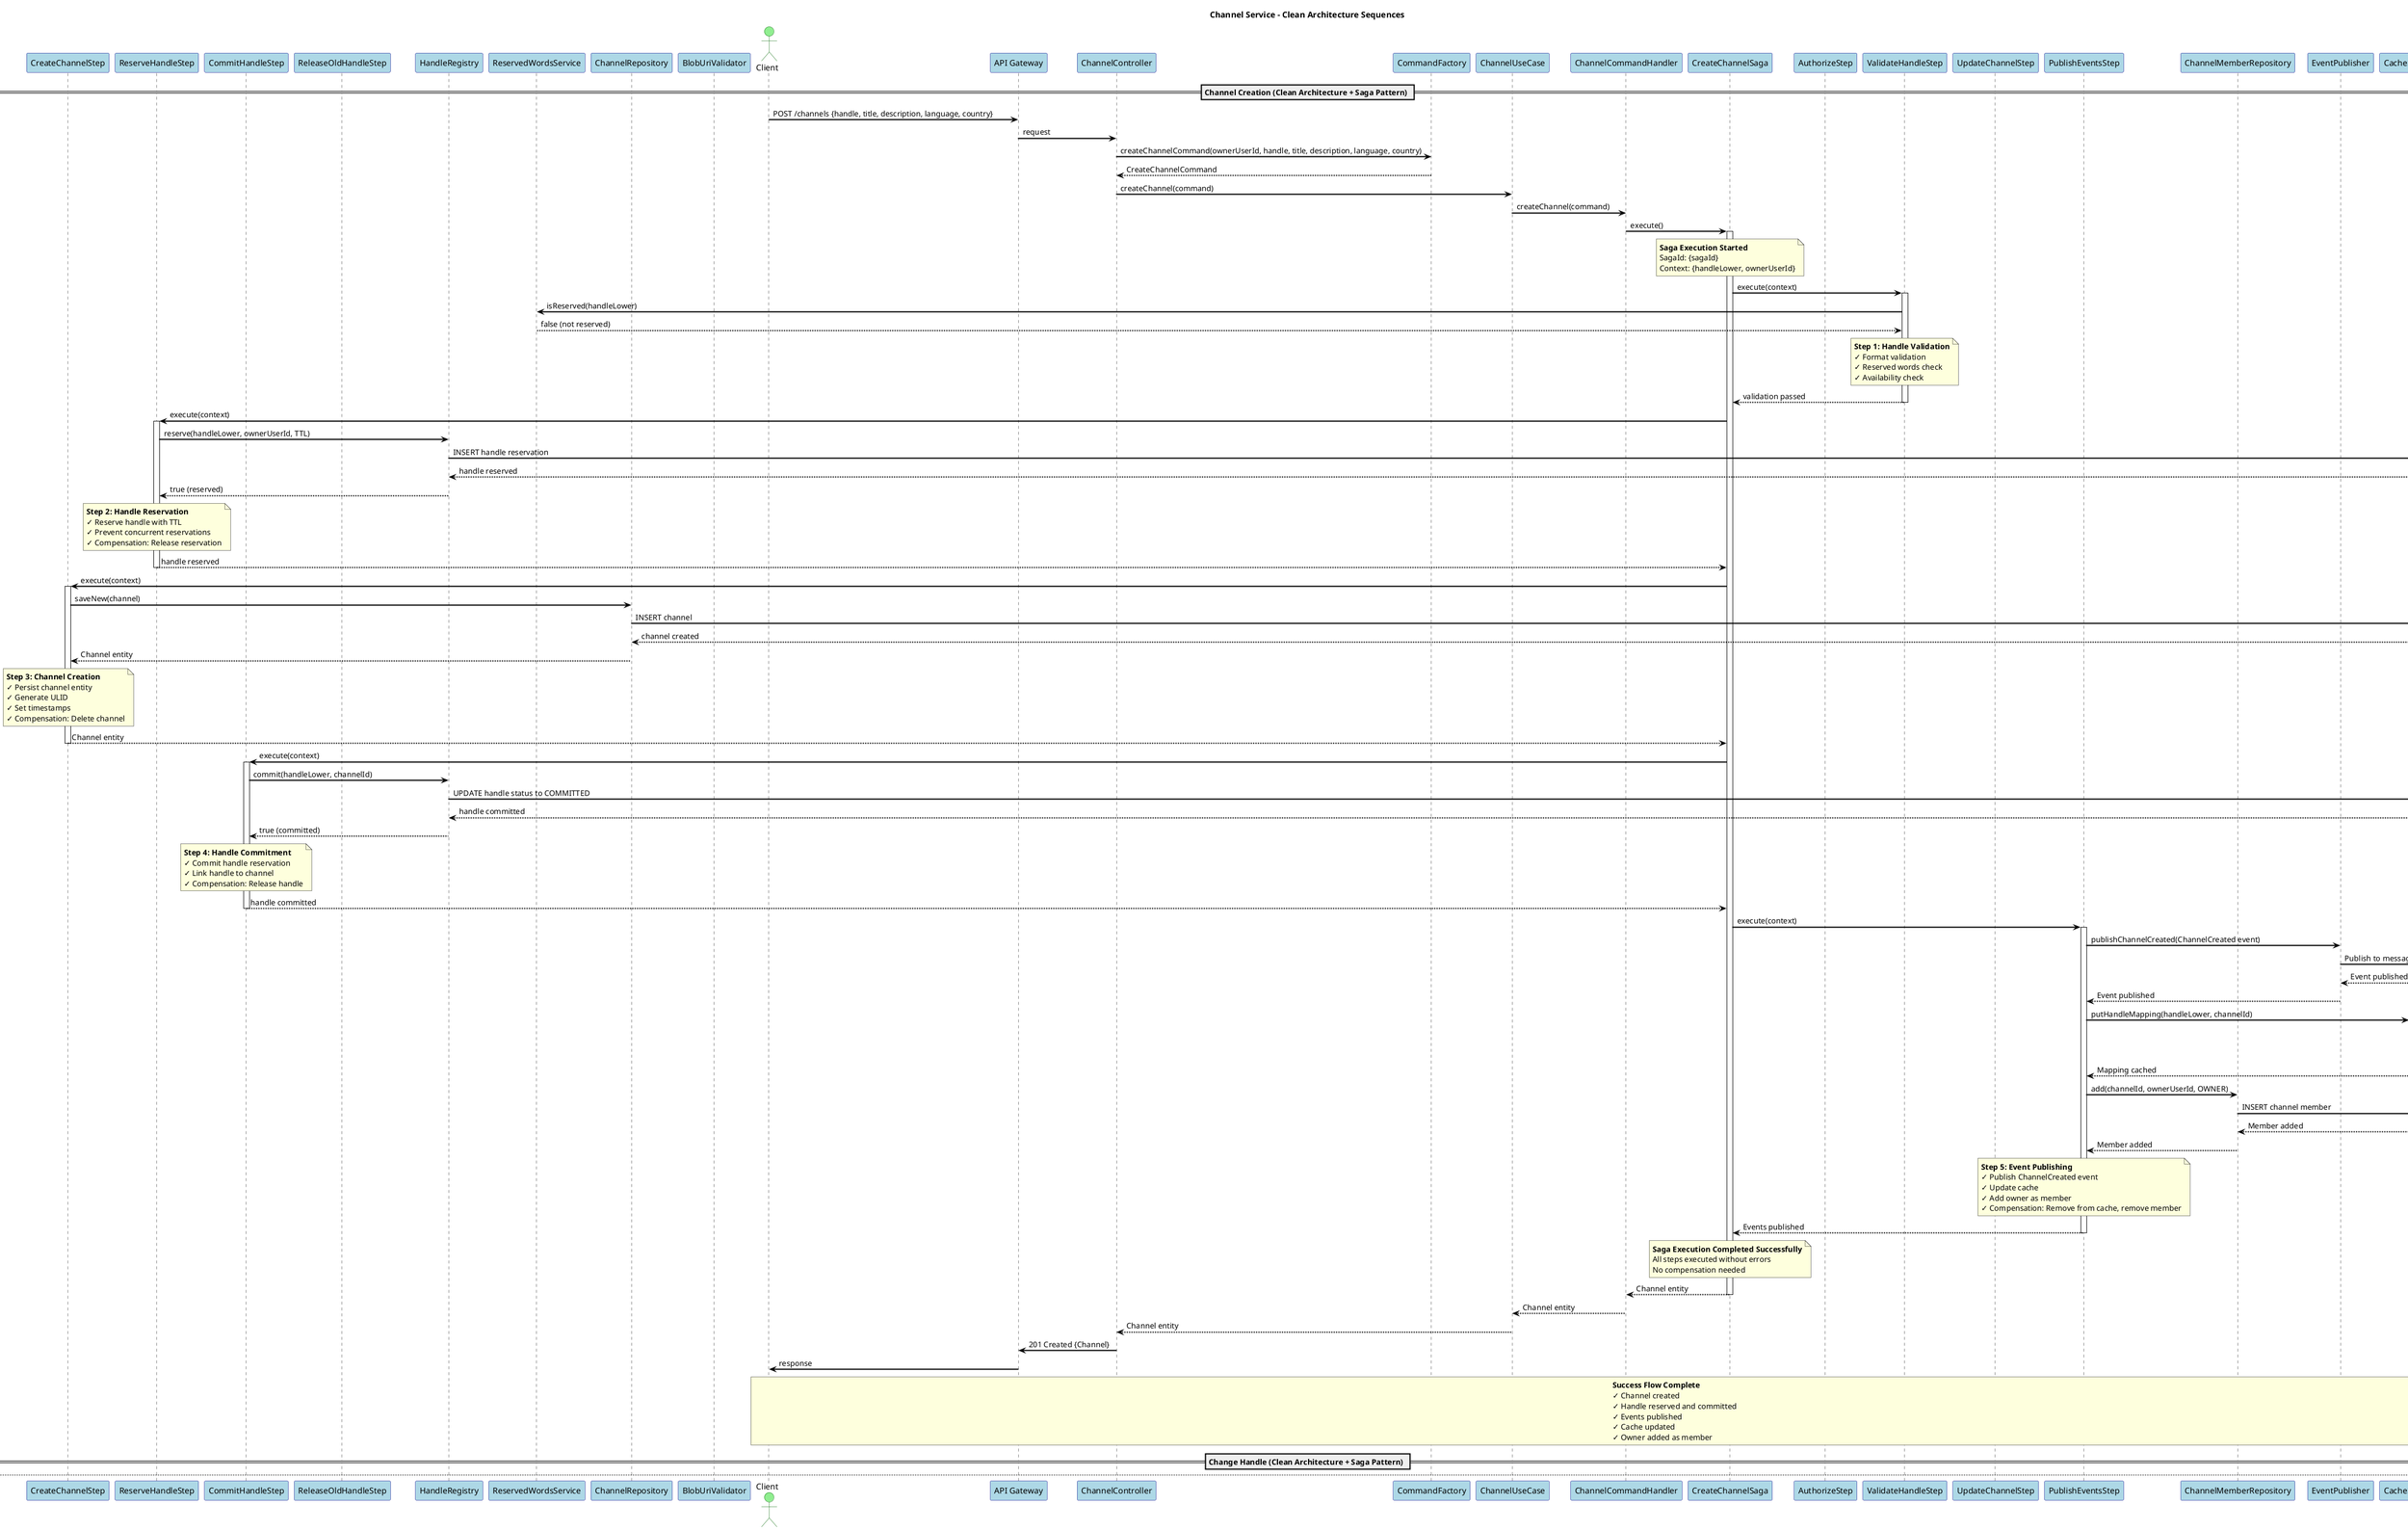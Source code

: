 @startuml
title Channel Service - Clean Architecture Sequences

skinparam shadowing false
skinparam fontName "Helvetica"
skinparam titleFontName "Helvetica"
skinparam legendFontName "Helvetica"
skinparam noteFontName "Helvetica"
skinparam backgroundColor white
skinparam participantBackgroundColor lightblue
skinparam participantBorderColor darkblue
skinparam actorBackgroundColor lightgreen
skinparam actorBorderColor darkgreen
skinparam arrowColor black
skinparam arrowThickness 2
skinparam sequenceArrowThickness 2
skinparam sequenceMessageAlignment left
skinparam sequenceReferenceBackgroundColor lightyellow
skinparam sequenceReferenceBorderColor black

== Channel Creation (Clean Architecture + Saga Pattern) ==
actor Client
participant "API Gateway" as APIGW
participant "ChannelController" as Controller
participant "CommandFactory" as Factory
participant "ChannelUseCase" as UseCase
participant "ChannelCommandHandler" as Handler
participant "CreateChannelSaga" as Saga
participant "ValidateHandleStep" as ValidateStep
participant "ReserveHandleStep" as ReserveStep
participant "CreateChannelStep" as CreateStep
participant "CommitHandleStep" as CommitStep
participant "PublishEventsStep" as PublishStep
participant "ChannelRepository" as ChannelRepo
participant "HandleRegistry" as HandleRepo
participant "ChannelMemberRepository" as MemberRepo
participant "EventPublisher" as EventPub
participant "CacheService" as Cache
participant "ReservedWordsService" as Reserved
database "PostgreSQL" as DB
participant "Redis Cache" as Redis
participant "Service Bus" as Messaging

Client -> APIGW: POST /channels {handle, title, description, language, country}
APIGW -> Controller: request
Controller -> Factory: createChannelCommand(ownerUserId, handle, title, description, language, country)
Factory --> Controller: CreateChannelCommand
Controller -> UseCase: createChannel(command)
UseCase -> Handler: createChannel(command)
Handler -> Saga: execute()
activate Saga

note over Saga: **Saga Execution Started**\nSagaId: {sagaId}\nContext: {handleLower, ownerUserId}

Saga -> ValidateStep: execute(context)
activate ValidateStep
ValidateStep -> Reserved: isReserved(handleLower)
Reserved --> ValidateStep: false (not reserved)
note over ValidateStep: **Step 1: Handle Validation**\n✓ Format validation\n✓ Reserved words check\n✓ Availability check
ValidateStep --> Saga: validation passed
deactivate ValidateStep

Saga -> ReserveStep: execute(context)
activate ReserveStep
ReserveStep -> HandleRepo: reserve(handleLower, ownerUserId, TTL)
HandleRepo -> DB: INSERT handle reservation
DB --> HandleRepo: handle reserved
HandleRepo --> ReserveStep: true (reserved)
note over ReserveStep: **Step 2: Handle Reservation**\n✓ Reserve handle with TTL\n✓ Prevent concurrent reservations\n✓ Compensation: Release reservation
ReserveStep --> Saga: handle reserved
deactivate ReserveStep

Saga -> CreateStep: execute(context)
activate CreateStep
CreateStep -> ChannelRepo: saveNew(channel)
ChannelRepo -> DB: INSERT channel
DB --> ChannelRepo: channel created
ChannelRepo --> CreateStep: Channel entity
note over CreateStep: **Step 3: Channel Creation**\n✓ Persist channel entity\n✓ Generate ULID\n✓ Set timestamps\n✓ Compensation: Delete channel
CreateStep --> Saga: Channel entity
deactivate CreateStep

Saga -> CommitStep: execute(context)
activate CommitStep
CommitStep -> HandleRepo: commit(handleLower, channelId)
HandleRepo -> DB: UPDATE handle status to COMMITTED
DB --> HandleRepo: handle committed
HandleRepo --> CommitStep: true (committed)
note over CommitStep: **Step 4: Handle Commitment**\n✓ Commit handle reservation\n✓ Link handle to channel\n✓ Compensation: Release handle
CommitStep --> Saga: handle committed
deactivate CommitStep

Saga -> PublishStep: execute(context)
activate PublishStep
PublishStep -> EventPub: publishChannelCreated(ChannelCreated event)
EventPub -> Messaging: Publish to message queue
Messaging --> EventPub: Event published
EventPub --> PublishStep: Event published

PublishStep -> Cache: putHandleMapping(handleLower, channelId)
Cache -> Redis: SET handle mapping
Redis --> Cache: Mapping cached
Cache --> PublishStep: Mapping cached

PublishStep -> MemberRepo: add(channelId, ownerUserId, OWNER)
MemberRepo -> DB: INSERT channel member
DB --> MemberRepo: Member added
MemberRepo --> PublishStep: Member added
note over PublishStep: **Step 5: Event Publishing**\n✓ Publish ChannelCreated event\n✓ Update cache\n✓ Add owner as member\n✓ Compensation: Remove from cache, remove member
PublishStep --> Saga: Events published
deactivate PublishStep

note over Saga: **Saga Execution Completed Successfully**\nAll steps executed without errors\nNo compensation needed
Saga --> Handler: Channel entity
deactivate Saga

Handler --> UseCase: Channel entity
UseCase --> Controller: Channel entity
Controller -> APIGW: 201 Created {Channel}
APIGW -> Client: response

note over Client, Messaging: **Success Flow Complete**\n✓ Channel created\n✓ Handle reserved and committed\n✓ Events published\n✓ Cache updated\n✓ Owner added as member

== Change Handle (Clean Architecture + Saga Pattern) ==
newpage
actor Client
participant "API Gateway" as APIGW
participant "ChannelController" as Controller
participant "CommandFactory" as Factory
participant "ChannelUseCase" as UseCase
participant "ChannelCommandHandler" as Handler
participant "ChangeHandleSaga" as Saga
participant "ValidateNewHandleStep" as ValidateStep
participant "ReserveNewHandleStep" as ReserveStep
participant "UpdateChannelStep" as UpdateStep
participant "CommitNewHandleStep" as CommitStep
participant "ReleaseOldHandleStep" as ReleaseStep
participant "PublishEventsStep" as PublishStep
participant "ChannelRepository" as ChannelRepo
participant "HandleRegistry" as HandleRepo
participant "EventPublisher" as EventPub
participant "CacheService" as Cache
participant "ReservedWordsService" as Reserved
database "PostgreSQL" as DB
participant "Redis Cache" as Redis
participant "Service Bus" as Messaging

Client -> APIGW: POST /channels/{id}/handle {newHandle}
APIGW -> Controller: request (If-Match ETag)
Controller -> Factory: changeHandleCommand(id, actorUserId, newHandle, etag, lastChangedAt)
Factory --> Controller: ChangeHandleCommand
Controller -> UseCase: changeHandle(command)
UseCase -> Handler: changeHandle(command)
Handler -> Saga: execute()
activate Saga

note over Saga: **Change Handle Saga Started**\nSagaId: {sagaId}\nContext: {channelId, actorUserId, newHandle, oldHandle, etag}

Saga -> ValidateStep: execute(context)
activate ValidateStep
ValidateStep -> Reserved: isReserved(newHandleLower)
Reserved --> ValidateStep: false (not reserved)
ValidateStep -> ChannelRepo: findById(channelId)
ChannelRepo -> DB: SELECT channel
DB --> ChannelRepo: Channel entity
ChannelRepo --> ValidateStep: Channel entity
note over ValidateStep: **Step 1: Validate New Handle**\n✓ Format validation\n✓ Reserved words check\n✓ Availability check\n✓ Authorization check
ValidateStep --> Saga: validation passed
deactivate ValidateStep

Saga -> ReserveStep: execute(context)
activate ReserveStep
ReserveStep -> HandleRepo: reserve(newHandleLower, actorUserId, TTL)
HandleRepo -> DB: INSERT handle reservation
DB --> HandleRepo: handle reserved
HandleRepo --> ReserveStep: true (reserved)
note over ReserveStep: **Step 2: Reserve New Handle**\n✓ Reserve new handle with TTL\n✓ Compensation: Release new handle
ReserveStep --> Saga: new handle reserved
deactivate ReserveStep

Saga -> UpdateStep: execute(context)
activate UpdateStep
UpdateStep -> ChannelRepo: updateHandle(channelId, oldHandleLower, newHandleLower, etag, newVersion, now)
ChannelRepo -> DB: UPDATE channel handle
DB --> ChannelRepo: channel updated
ChannelRepo --> UpdateStep: Updated Channel
note over UpdateStep: **Step 3: Update Channel**\n✓ Update channel handle\n✓ Increment version\n✓ Compensation: Revert handle
UpdateStep --> Saga: channel updated
deactivate UpdateStep

Saga -> CommitStep: execute(context)
activate CommitStep
CommitStep -> HandleRepo: commit(newHandleLower, channelId)
HandleRepo -> DB: UPDATE handle status to COMMITTED
DB --> HandleRepo: handle committed
HandleRepo --> CommitStep: true (committed)
note over CommitStep: **Step 4: Commit New Handle**\n✓ Commit new handle reservation\n✓ Compensation: Release new handle
CommitStep --> Saga: new handle committed
deactivate CommitStep

Saga -> ReleaseStep: execute(context)
activate ReleaseStep
ReleaseStep -> HandleRepo: release(oldHandleLower)
HandleRepo -> DB: DELETE old handle
DB --> HandleRepo: old handle released
HandleRepo --> ReleaseStep: true (released)
note over ReleaseStep: **Step 5: Release Old Handle**\n✓ Release old handle\n✓ Compensation: Re-reserve old handle
ReleaseStep --> Saga: old handle released
deactivate ReleaseStep

Saga -> PublishStep: execute(context)
activate PublishStep
PublishStep -> EventPub: publishChannelHandleChanged(ChannelHandleChanged event)
EventPub -> Messaging: Publish to message queue
Messaging --> EventPub: Event published
EventPub --> PublishStep: Event published

PublishStep -> Cache: invalidateHandleMapping(oldHandleLower)
Cache -> Redis: DELETE old handle mapping
Redis --> Cache: Old mapping invalidated
Cache --> PublishStep: Old mapping invalidated

PublishStep -> Cache: putHandleMapping(newHandleLower, channelId)
Cache -> Redis: SET new handle mapping
Redis --> Cache: New mapping cached
Cache --> PublishStep: New mapping cached
note over PublishStep: **Step 6: Publish Events**\n✓ Publish ChannelHandleChanged event\n✓ Invalidate old cache\n✓ Update new cache\n✓ Compensation: Restore old cache
PublishStep --> Saga: Events published
deactivate PublishStep

note over Saga: **Change Handle Saga Completed**\nAll steps executed successfully\nHandle changed with full compensation support
Saga --> Handler: Updated Channel
deactivate Saga

Handler --> UseCase: Updated Channel
UseCase --> Controller: Updated Channel
Controller -> APIGW: 200 OK {Channel}
APIGW -> Client: response

== Branding Update (Clean Architecture) ==
newpage
actor Client
participant "API Gateway" as APIGW
participant "ChannelController" as Controller
participant "CommandFactory" as Factory
participant "ChannelUseCase" as UseCase
participant "ChannelCommandHandler" as Handler
participant "UpdateBrandingSaga" as Saga
participant "AuthorizeStep" as AuthStep
participant "ValidateUrisStep" as ValidateStep
participant "UpdateChannelStep" as UpdateStep
participant "PublishEventsStep" as PublishStep
participant "ChannelRepository" as ChannelRepo
participant "BlobUriValidator" as BlobValidator
participant "EventPublisher" as EventPub
database "PostgreSQL" as DB
participant "Service Bus" as Messaging

Client -> APIGW: POST /channels/{id}/branding {avatarUri, bannerUri, accentColor}
APIGW -> Controller: request (If-Match ETag)
Controller -> Factory: updateBrandingCommand(id, actorUserId, branding, etag)
Factory --> Controller: UpdateBrandingCommand
Controller -> UseCase: updateBranding(command)
UseCase -> Handler: updateBranding(command)
Handler -> Saga: execute()
activate Saga

note over Saga: **Update Branding Saga Started**\nSagaId: {sagaId}\nContext: {channelId, actorUserId, branding, etag}

Saga -> AuthStep: execute(context)
activate AuthStep
AuthStep -> ChannelRepo: findById(channelId)
ChannelRepo -> DB: SELECT channel
DB --> ChannelRepo: Channel entity
ChannelRepo --> AuthStep: Channel entity
note over AuthStep: **Step 1: Authorization**\n✓ Check MANAGER or OWNER role\n✓ Validate actor permissions
AuthStep --> Saga: authorization passed
deactivate AuthStep

Saga -> ValidateStep: execute(context)
activate ValidateStep
ValidateStep -> BlobValidator: validate(avatarUri)
BlobValidator --> ValidateStep: validation passed
ValidateStep -> BlobValidator: validate(bannerUri)
BlobValidator --> ValidateStep: validation passed
note over ValidateStep: **Step 2: URI Validation**\n✓ Validate avatar URI\n✓ Validate banner URI\n✓ Check allowed origins
ValidateStep --> Saga: validation passed
deactivate ValidateStep

Saga -> UpdateStep: execute(context)
activate UpdateStep
UpdateStep -> ChannelRepo: updateBranding(existing, branding, etag)
ChannelRepo -> DB: UPDATE channel branding
DB --> ChannelRepo: channel updated
ChannelRepo --> UpdateStep: Updated Channel
note over UpdateStep: **Step 3: Update Channel**\n✓ Update channel branding\n✓ Increment version\n✓ Compensation: Revert branding
UpdateStep --> Saga: channel updated
deactivate UpdateStep

Saga -> PublishStep: execute(context)
activate PublishStep
PublishStep -> EventPub: publishChannelUpdated(channelId, "branding")
EventPub -> Messaging: Publish to message queue
Messaging --> EventPub: Event published
EventPub --> PublishStep: Event published
note over PublishStep: **Step 4: Publish Events**\n✓ Publish ChannelUpdated event\n✓ Compensation: None (eventual consistency)
PublishStep --> Saga: Events published
deactivate PublishStep

note over Saga: **Update Branding Saga Completed**\nAll steps executed successfully\nBranding updated with compensation support
Saga --> Handler: Updated Channel
deactivate Saga

Handler --> UseCase: Updated Channel
UseCase --> Controller: Updated Channel
Controller -> APIGW: 200 OK {Channel}
APIGW -> Client: response

== Set Member Role (Clean Architecture) ==
newpage
actor Client
participant "API Gateway" as APIGW
participant "ChannelController" as Controller
participant "CommandFactory" as Factory
participant "ChannelUseCase" as UseCase
participant "ChannelCommandHandler" as Handler
participant "SetMemberRoleSaga" as Saga
participant "AuthorizeStep" as AuthStep
participant "ValidateRoleStep" as ValidateStep
participant "UpdateMemberStep" as UpdateStep
participant "PublishEventsStep" as PublishStep
participant "ChannelMemberRepository" as MemberRepo
participant "EventPublisher" as EventPub
participant "CacheService" as Cache
database "PostgreSQL" as DB
participant "Redis Cache" as Redis
participant "Service Bus" as Messaging

Client -> APIGW: PATCH /channels/{id}/members/{userId}/role {role}
APIGW -> Controller: request
Controller -> Factory: setMemberRoleCommand(id, actorUserId, targetUserId, newRole)
Factory --> Controller: SetMemberRoleCommand
Controller -> UseCase: setMemberRole(command)
UseCase -> Handler: setMemberRole(command)
Handler -> Saga: execute()
activate Saga

note over Saga: **Set Member Role Saga Started**\nSagaId: {sagaId}\nContext: {channelId, actorUserId, targetUserId, newRole}

Saga -> AuthStep: execute(context)
activate AuthStep
AuthStep -> MemberRepo: roleOf(channelId, actorUserId)
MemberRepo -> DB: SELECT member role
DB --> MemberRepo: Actor role
MemberRepo --> AuthStep: Actor role (e.g., OWNER)
note over AuthStep: **Step 1: Authorization**\n✓ Check actor permissions\n✓ Validate role hierarchy\n✓ Prevent unauthorized changes
AuthStep --> Saga: authorization passed
deactivate AuthStep

Saga -> ValidateStep: execute(context)
activate ValidateStep
ValidateStep -> MemberRepo: roleOf(channelId, targetUserId)
MemberRepo -> DB: SELECT target member role
DB --> MemberRepo: Target role or null
MemberRepo --> ValidateStep: Target role
note over ValidateStep: **Step 2: Role Validation**\n✓ Validate role transitions\n✓ Prevent OWNER demotion\n✓ Check role hierarchy rules
ValidateStep --> Saga: validation passed
deactivate ValidateStep

Saga -> UpdateStep: execute(context)
activate UpdateStep
UpdateStep -> MemberRepo: updateRole(channelId, targetUserId, newRole)
MemberRepo -> DB: UPDATE or INSERT member role
DB --> MemberRepo: Member updated
MemberRepo --> UpdateStep: Old role (Optional)
note over UpdateStep: **Step 3: Update Member Role**\n✓ Update or create member role\n✓ Compensation: Restore old role
UpdateStep --> Saga: member updated
deactivate UpdateStep

Saga -> PublishStep: execute(context)
activate PublishStep
PublishStep -> EventPub: publishMemberRoleChanged(ChannelMemberRoleChanged event)
EventPub -> Messaging: Publish to message queue
Messaging --> EventPub: Event published
EventPub --> PublishStep: Event published

PublishStep -> Cache: invalidatePermissions(channelId, targetUserId)
Cache -> Redis: DELETE permission cache
Redis --> Cache: Permissions invalidated
Cache --> PublishStep: Permissions invalidated
note over PublishStep: **Step 4: Publish Events**\n✓ Publish ChannelMemberRoleChanged event\n✓ Invalidate permission cache\n✓ Compensation: Restore cache
PublishStep --> Saga: Events published
deactivate PublishStep

note over Saga: **Set Member Role Saga Completed**\nAll steps executed successfully\nMember role updated with compensation support
Saga --> Handler: void
deactivate Saga

Handler --> UseCase: void
UseCase --> Controller: void
Controller -> APIGW: 204 No Content
APIGW -> Client: response

@enduml
